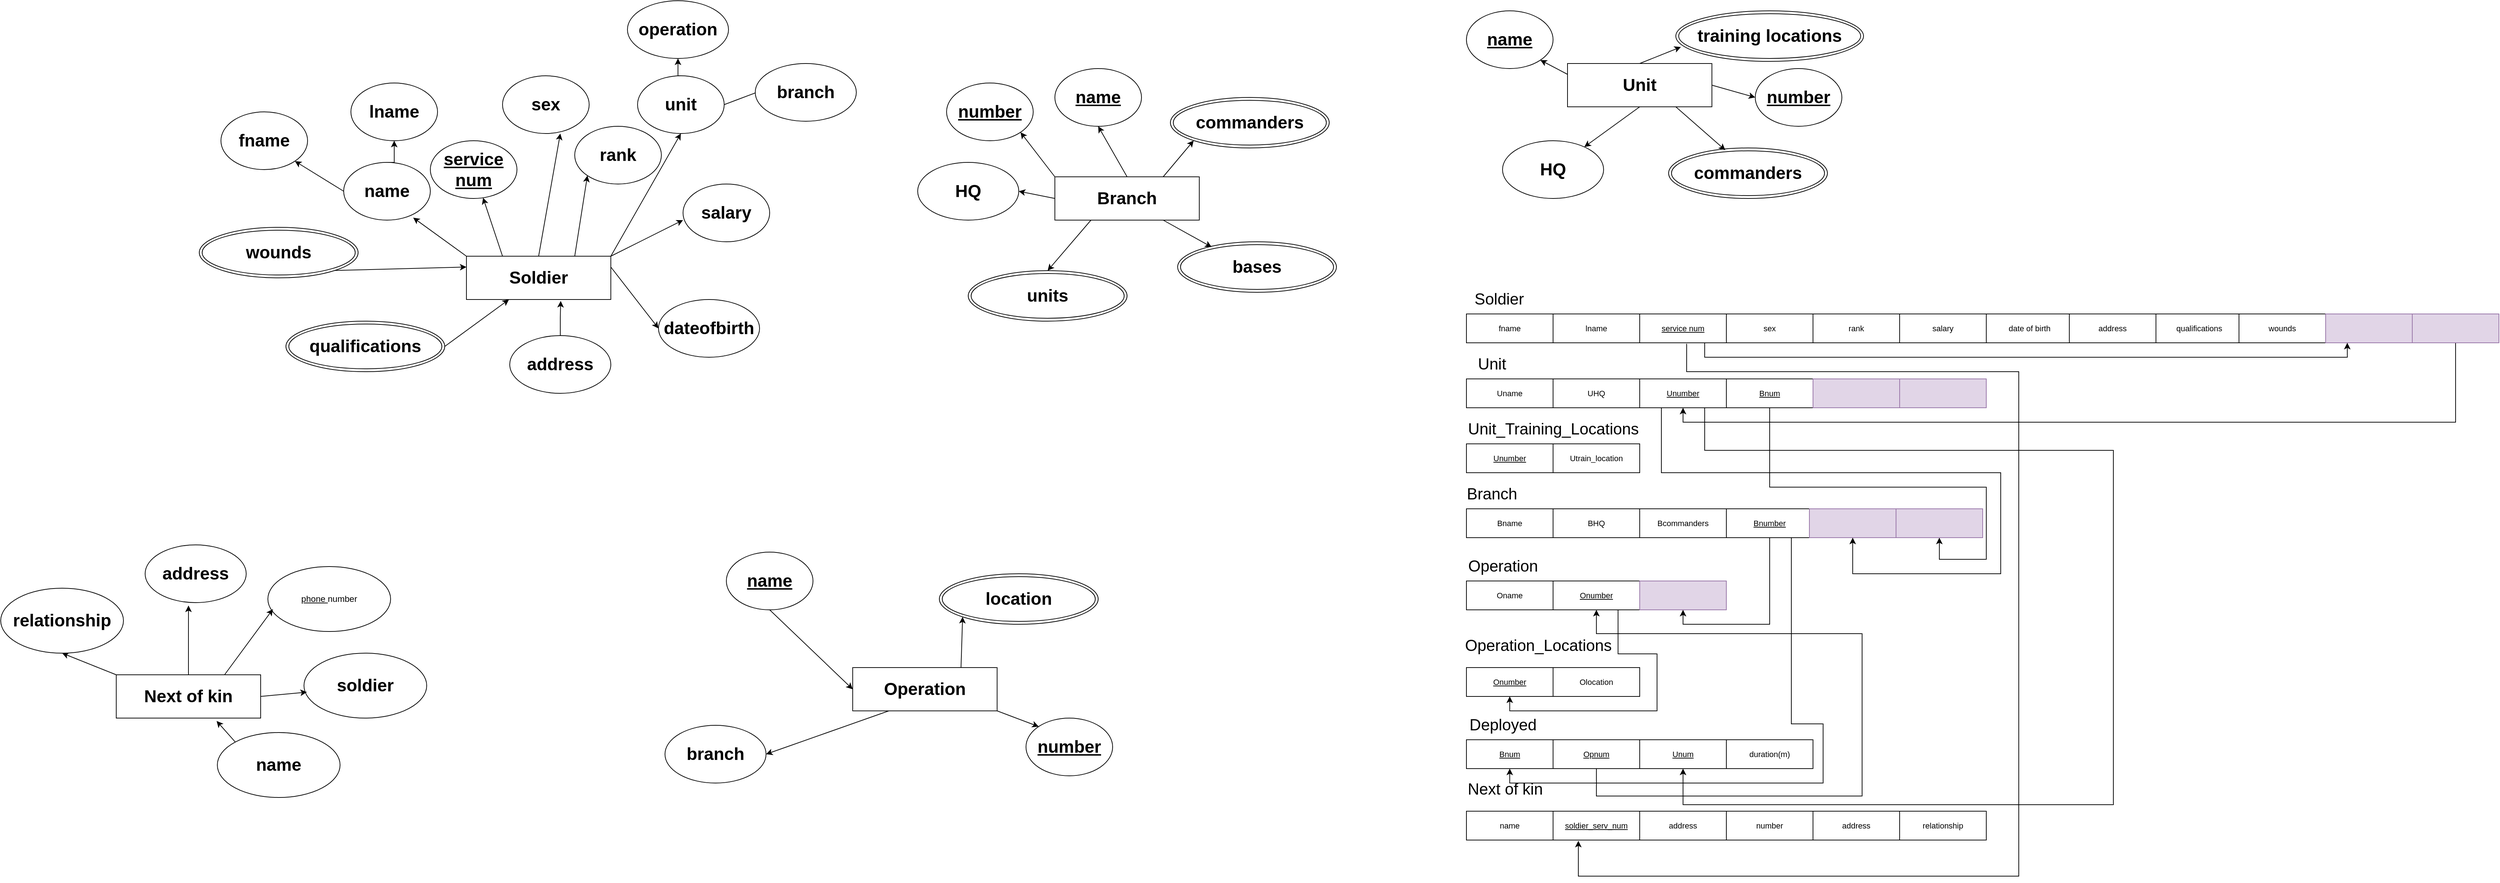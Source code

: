 <mxfile version="24.8.4">
  <diagram name="Page-1" id="bH6cYktrfCYqlOs484KL">
    <mxGraphModel dx="1378" dy="815" grid="0" gridSize="10" guides="1" tooltips="1" connect="1" arrows="1" fold="1" page="1" pageScale="1" pageWidth="1920" pageHeight="1200" math="0" shadow="0">
      <root>
        <mxCell id="0" />
        <mxCell id="1" parent="0" />
        <mxCell id="4qwOusfXjDZK4xlIVaBN-34" style="rounded=0;orthogonalLoop=1;jettySize=auto;html=1;exitX=0.25;exitY=0;exitDx=0;exitDy=0;" parent="1" source="LnAC4LRu0r2MABlFZwdS-2" target="LnAC4LRu0r2MABlFZwdS-19" edge="1">
          <mxGeometry relative="1" as="geometry" />
        </mxCell>
        <mxCell id="4qwOusfXjDZK4xlIVaBN-36" style="rounded=0;orthogonalLoop=1;jettySize=auto;html=1;exitX=0.75;exitY=0;exitDx=0;exitDy=0;entryX=0;entryY=1;entryDx=0;entryDy=0;" parent="1" source="LnAC4LRu0r2MABlFZwdS-2" target="LnAC4LRu0r2MABlFZwdS-20" edge="1">
          <mxGeometry relative="1" as="geometry" />
        </mxCell>
        <mxCell id="4qwOusfXjDZK4xlIVaBN-37" style="rounded=0;orthogonalLoop=1;jettySize=auto;html=1;exitX=1;exitY=0;exitDx=0;exitDy=0;entryX=0.5;entryY=1;entryDx=0;entryDy=0;" parent="1" source="LnAC4LRu0r2MABlFZwdS-2" target="LnAC4LRu0r2MABlFZwdS-22" edge="1">
          <mxGeometry relative="1" as="geometry" />
        </mxCell>
        <mxCell id="4qwOusfXjDZK4xlIVaBN-41" style="rounded=0;orthogonalLoop=1;jettySize=auto;html=1;exitX=1;exitY=0.25;exitDx=0;exitDy=0;entryX=0;entryY=0.5;entryDx=0;entryDy=0;" parent="1" source="LnAC4LRu0r2MABlFZwdS-2" target="4qwOusfXjDZK4xlIVaBN-1" edge="1">
          <mxGeometry relative="1" as="geometry" />
        </mxCell>
        <mxCell id="4qwOusfXjDZK4xlIVaBN-42" style="rounded=0;orthogonalLoop=1;jettySize=auto;html=1;exitX=1;exitY=0;exitDx=0;exitDy=0;" parent="1" source="LnAC4LRu0r2MABlFZwdS-2" edge="1">
          <mxGeometry relative="1" as="geometry">
            <mxPoint x="955" y="320" as="targetPoint" />
          </mxGeometry>
        </mxCell>
        <mxCell id="LnAC4LRu0r2MABlFZwdS-2" value="&lt;h1&gt;Soldier&lt;br&gt;&lt;/h1&gt;" style="rounded=0;whiteSpace=wrap;html=1;fontStyle=1" parent="1" vertex="1">
          <mxGeometry x="655" y="370" width="200" height="60" as="geometry" />
        </mxCell>
        <mxCell id="7I8sLlN8vbdr-Xe1Vgn2-1" style="rounded=0;orthogonalLoop=1;jettySize=auto;html=1;exitX=0.5;exitY=0;exitDx=0;exitDy=0;entryX=0.5;entryY=1;entryDx=0;entryDy=0;" parent="1" source="LnAC4LRu0r2MABlFZwdS-4" target="4qwOusfXjDZK4xlIVaBN-67" edge="1">
          <mxGeometry relative="1" as="geometry" />
        </mxCell>
        <mxCell id="7I8sLlN8vbdr-Xe1Vgn2-2" style="rounded=0;orthogonalLoop=1;jettySize=auto;html=1;exitX=0.75;exitY=0;exitDx=0;exitDy=0;entryX=0;entryY=1;entryDx=0;entryDy=0;" parent="1" source="LnAC4LRu0r2MABlFZwdS-4" target="4qwOusfXjDZK4xlIVaBN-75" edge="1">
          <mxGeometry relative="1" as="geometry" />
        </mxCell>
        <mxCell id="7I8sLlN8vbdr-Xe1Vgn2-3" style="edgeStyle=none;shape=connector;rounded=0;orthogonalLoop=1;jettySize=auto;html=1;exitX=0.25;exitY=1;exitDx=0;exitDy=0;entryX=0.5;entryY=0;entryDx=0;entryDy=0;strokeColor=default;align=center;verticalAlign=middle;fontFamily=Helvetica;fontSize=11;fontColor=default;labelBackgroundColor=default;endArrow=classic;" parent="1" source="LnAC4LRu0r2MABlFZwdS-4" target="4qwOusfXjDZK4xlIVaBN-71" edge="1">
          <mxGeometry relative="1" as="geometry" />
        </mxCell>
        <mxCell id="7I8sLlN8vbdr-Xe1Vgn2-4" style="edgeStyle=none;shape=connector;rounded=0;orthogonalLoop=1;jettySize=auto;html=1;exitX=0;exitY=0.5;exitDx=0;exitDy=0;entryX=1;entryY=0.5;entryDx=0;entryDy=0;strokeColor=default;align=center;verticalAlign=middle;fontFamily=Helvetica;fontSize=11;fontColor=default;labelBackgroundColor=default;endArrow=classic;" parent="1" source="LnAC4LRu0r2MABlFZwdS-4" target="4qwOusfXjDZK4xlIVaBN-69" edge="1">
          <mxGeometry relative="1" as="geometry" />
        </mxCell>
        <mxCell id="z0lHcYxkJEWF4RWTk2GK-2" style="rounded=0;orthogonalLoop=1;jettySize=auto;html=1;exitX=0;exitY=0;exitDx=0;exitDy=0;entryX=1;entryY=1;entryDx=0;entryDy=0;" edge="1" parent="1" source="LnAC4LRu0r2MABlFZwdS-4" target="z0lHcYxkJEWF4RWTk2GK-1">
          <mxGeometry relative="1" as="geometry" />
        </mxCell>
        <mxCell id="LnAC4LRu0r2MABlFZwdS-4" value="&lt;h1&gt;Branch&lt;br&gt;&lt;/h1&gt;" style="rounded=0;whiteSpace=wrap;html=1;" parent="1" vertex="1">
          <mxGeometry x="1470" y="260" width="200" height="60" as="geometry" />
        </mxCell>
        <mxCell id="4qwOusfXjDZK4xlIVaBN-45" style="rounded=0;orthogonalLoop=1;jettySize=auto;html=1;exitX=0;exitY=0;exitDx=0;exitDy=0;entryX=0.5;entryY=1;entryDx=0;entryDy=0;" parent="1" source="LnAC4LRu0r2MABlFZwdS-6" target="4qwOusfXjDZK4xlIVaBN-8" edge="1">
          <mxGeometry relative="1" as="geometry" />
        </mxCell>
        <mxCell id="LnAC4LRu0r2MABlFZwdS-6" value="&lt;h1&gt;Next of kin&lt;br&gt;&lt;/h1&gt;" style="rounded=0;whiteSpace=wrap;html=1;" parent="1" vertex="1">
          <mxGeometry x="170" y="950" width="200" height="60" as="geometry" />
        </mxCell>
        <mxCell id="4qwOusfXjDZK4xlIVaBN-60" style="rounded=0;orthogonalLoop=1;jettySize=auto;html=1;exitX=0.75;exitY=0;exitDx=0;exitDy=0;entryX=0;entryY=1;entryDx=0;entryDy=0;" parent="1" source="LnAC4LRu0r2MABlFZwdS-9" target="4qwOusfXjDZK4xlIVaBN-59" edge="1">
          <mxGeometry relative="1" as="geometry" />
        </mxCell>
        <mxCell id="4qwOusfXjDZK4xlIVaBN-65" style="rounded=0;orthogonalLoop=1;jettySize=auto;html=1;exitX=0.25;exitY=1;exitDx=0;exitDy=0;entryX=1;entryY=0.5;entryDx=0;entryDy=0;" parent="1" source="LnAC4LRu0r2MABlFZwdS-9" target="4qwOusfXjDZK4xlIVaBN-64" edge="1">
          <mxGeometry relative="1" as="geometry" />
        </mxCell>
        <mxCell id="z0lHcYxkJEWF4RWTk2GK-6" style="edgeStyle=none;shape=connector;rounded=0;orthogonalLoop=1;jettySize=auto;html=1;exitX=1;exitY=1;exitDx=0;exitDy=0;entryX=0;entryY=0;entryDx=0;entryDy=0;strokeColor=default;align=center;verticalAlign=middle;fontFamily=Helvetica;fontSize=11;fontColor=default;labelBackgroundColor=default;endArrow=classic;" edge="1" parent="1" source="LnAC4LRu0r2MABlFZwdS-9" target="z0lHcYxkJEWF4RWTk2GK-5">
          <mxGeometry relative="1" as="geometry" />
        </mxCell>
        <mxCell id="LnAC4LRu0r2MABlFZwdS-9" value="&lt;h1&gt;Operation&lt;br&gt;&lt;/h1&gt;" style="rounded=0;whiteSpace=wrap;html=1;" parent="1" vertex="1">
          <mxGeometry x="1190" y="940" width="200" height="60" as="geometry" />
        </mxCell>
        <mxCell id="LnAC4LRu0r2MABlFZwdS-10" value="&lt;h1&gt;fname&lt;br&gt;&lt;/h1&gt;" style="ellipse;whiteSpace=wrap;html=1;" parent="1" vertex="1">
          <mxGeometry x="315" y="170" width="120" height="80" as="geometry" />
        </mxCell>
        <mxCell id="4qwOusfXjDZK4xlIVaBN-32" style="rounded=0;orthogonalLoop=1;jettySize=auto;html=1;exitX=0;exitY=0.5;exitDx=0;exitDy=0;entryX=1;entryY=1;entryDx=0;entryDy=0;" parent="1" source="LnAC4LRu0r2MABlFZwdS-12" target="LnAC4LRu0r2MABlFZwdS-10" edge="1">
          <mxGeometry relative="1" as="geometry" />
        </mxCell>
        <mxCell id="4qwOusfXjDZK4xlIVaBN-33" style="edgeStyle=orthogonalEdgeStyle;rounded=0;orthogonalLoop=1;jettySize=auto;html=1;exitX=0.5;exitY=0;exitDx=0;exitDy=0;entryX=0.5;entryY=1;entryDx=0;entryDy=0;" parent="1" source="LnAC4LRu0r2MABlFZwdS-12" target="LnAC4LRu0r2MABlFZwdS-15" edge="1">
          <mxGeometry relative="1" as="geometry" />
        </mxCell>
        <mxCell id="LnAC4LRu0r2MABlFZwdS-12" value="&lt;h1&gt;name&lt;br&gt;&lt;/h1&gt;" style="ellipse;whiteSpace=wrap;html=1;" parent="1" vertex="1">
          <mxGeometry x="485" y="240" width="120" height="80" as="geometry" />
        </mxCell>
        <mxCell id="LnAC4LRu0r2MABlFZwdS-13" style="edgeStyle=orthogonalEdgeStyle;rounded=0;orthogonalLoop=1;jettySize=auto;html=1;exitX=0.5;exitY=1;exitDx=0;exitDy=0;" parent="1" source="LnAC4LRu0r2MABlFZwdS-2" target="LnAC4LRu0r2MABlFZwdS-2" edge="1">
          <mxGeometry relative="1" as="geometry" />
        </mxCell>
        <mxCell id="LnAC4LRu0r2MABlFZwdS-15" value="&lt;h1&gt;lname&lt;br&gt;&lt;/h1&gt;" style="ellipse;whiteSpace=wrap;html=1;" parent="1" vertex="1">
          <mxGeometry x="495" y="130" width="120" height="80" as="geometry" />
        </mxCell>
        <mxCell id="LnAC4LRu0r2MABlFZwdS-19" value="&lt;h1&gt;&lt;u&gt;service num&lt;/u&gt;&lt;br&gt;&lt;/h1&gt;" style="ellipse;whiteSpace=wrap;html=1;" parent="1" vertex="1">
          <mxGeometry x="605" y="210" width="120" height="80" as="geometry" />
        </mxCell>
        <mxCell id="LnAC4LRu0r2MABlFZwdS-20" value="&lt;h1&gt;rank&lt;br&gt;&lt;/h1&gt;" style="ellipse;whiteSpace=wrap;html=1;" parent="1" vertex="1">
          <mxGeometry x="805" y="190" width="120" height="80" as="geometry" />
        </mxCell>
        <mxCell id="LnAC4LRu0r2MABlFZwdS-21" value="&lt;h1&gt;sex&lt;br&gt;&lt;/h1&gt;" style="ellipse;whiteSpace=wrap;html=1;" parent="1" vertex="1">
          <mxGeometry x="705" y="120" width="120" height="80" as="geometry" />
        </mxCell>
        <mxCell id="4qwOusfXjDZK4xlIVaBN-39" style="rounded=0;orthogonalLoop=1;jettySize=auto;html=1;exitX=1;exitY=0.5;exitDx=0;exitDy=0;entryX=0;entryY=0.5;entryDx=0;entryDy=0;" parent="1" source="LnAC4LRu0r2MABlFZwdS-22" edge="1">
          <mxGeometry relative="1" as="geometry">
            <mxPoint x="1065.0" y="140" as="targetPoint" />
          </mxGeometry>
        </mxCell>
        <mxCell id="4qwOusfXjDZK4xlIVaBN-44" style="edgeStyle=orthogonalEdgeStyle;rounded=0;orthogonalLoop=1;jettySize=auto;html=1;exitX=0.5;exitY=0;exitDx=0;exitDy=0;entryX=0.5;entryY=1;entryDx=0;entryDy=0;" parent="1" source="LnAC4LRu0r2MABlFZwdS-22" target="4qwOusfXjDZK4xlIVaBN-43" edge="1">
          <mxGeometry relative="1" as="geometry" />
        </mxCell>
        <mxCell id="LnAC4LRu0r2MABlFZwdS-22" value="&lt;h1&gt;unit&lt;br&gt;&lt;/h1&gt;" style="ellipse;whiteSpace=wrap;html=1;" parent="1" vertex="1">
          <mxGeometry x="892" y="120" width="120" height="80" as="geometry" />
        </mxCell>
        <mxCell id="LnAC4LRu0r2MABlFZwdS-23" value="&lt;h1&gt;salary&lt;br&gt;&lt;/h1&gt;" style="ellipse;whiteSpace=wrap;html=1;" parent="1" vertex="1">
          <mxGeometry x="955" y="270" width="120" height="80" as="geometry" />
        </mxCell>
        <mxCell id="4qwOusfXjDZK4xlIVaBN-1" value="&lt;h1&gt;dateofbirth&lt;br&gt;&lt;/h1&gt;" style="ellipse;whiteSpace=wrap;html=1;" parent="1" vertex="1">
          <mxGeometry x="921" y="430" width="140" height="80" as="geometry" />
        </mxCell>
        <mxCell id="4qwOusfXjDZK4xlIVaBN-3" value="&lt;h1&gt;address&lt;br&gt;&lt;/h1&gt;" style="ellipse;whiteSpace=wrap;html=1;" parent="1" vertex="1">
          <mxGeometry x="715" y="480" width="140" height="80" as="geometry" />
        </mxCell>
        <mxCell id="4qwOusfXjDZK4xlIVaBN-21" style="rounded=0;orthogonalLoop=1;jettySize=auto;html=1;exitX=1;exitY=0.5;exitDx=0;exitDy=0;" parent="1" source="4qwOusfXjDZK4xlIVaBN-6" target="LnAC4LRu0r2MABlFZwdS-2" edge="1">
          <mxGeometry relative="1" as="geometry" />
        </mxCell>
        <mxCell id="4qwOusfXjDZK4xlIVaBN-6" value="&lt;h1&gt;qualifications&lt;br&gt;&lt;/h1&gt;" style="ellipse;shape=doubleEllipse;whiteSpace=wrap;html=1;" parent="1" vertex="1">
          <mxGeometry x="405" y="460" width="220" height="70" as="geometry" />
        </mxCell>
        <mxCell id="4qwOusfXjDZK4xlIVaBN-8" value="&lt;h1&gt;relationship&lt;br&gt;&lt;/h1&gt;" style="ellipse;whiteSpace=wrap;html=1;" parent="1" vertex="1">
          <mxGeometry x="10" y="830" width="170" height="90" as="geometry" />
        </mxCell>
        <mxCell id="4qwOusfXjDZK4xlIVaBN-9" value="&lt;h1&gt;address&lt;br&gt;&lt;/h1&gt;" style="ellipse;whiteSpace=wrap;html=1;" parent="1" vertex="1">
          <mxGeometry x="210" y="770" width="140" height="80" as="geometry" />
        </mxCell>
        <mxCell id="4qwOusfXjDZK4xlIVaBN-10" value="&lt;u&gt;phone &lt;/u&gt;number" style="ellipse;whiteSpace=wrap;html=1;" parent="1" vertex="1">
          <mxGeometry x="380" y="800" width="170" height="90" as="geometry" />
        </mxCell>
        <mxCell id="4qwOusfXjDZK4xlIVaBN-11" value="&lt;h1&gt;soldier&lt;br&gt;&lt;/h1&gt;" style="ellipse;whiteSpace=wrap;html=1;" parent="1" vertex="1">
          <mxGeometry x="430" y="920" width="170" height="90" as="geometry" />
        </mxCell>
        <mxCell id="4qwOusfXjDZK4xlIVaBN-49" style="rounded=0;orthogonalLoop=1;jettySize=auto;html=1;exitX=0;exitY=0;exitDx=0;exitDy=0;" parent="1" source="4qwOusfXjDZK4xlIVaBN-12" edge="1">
          <mxGeometry relative="1" as="geometry">
            <mxPoint x="309" y="1014" as="targetPoint" />
          </mxGeometry>
        </mxCell>
        <mxCell id="4qwOusfXjDZK4xlIVaBN-12" value="&lt;h1&gt;name&lt;br&gt;&lt;/h1&gt;" style="ellipse;whiteSpace=wrap;html=1;" parent="1" vertex="1">
          <mxGeometry x="310" y="1030" width="170" height="90" as="geometry" />
        </mxCell>
        <mxCell id="4qwOusfXjDZK4xlIVaBN-28" style="rounded=0;orthogonalLoop=1;jettySize=auto;html=1;exitX=1;exitY=1;exitDx=0;exitDy=0;entryX=0;entryY=0.25;entryDx=0;entryDy=0;" parent="1" source="4qwOusfXjDZK4xlIVaBN-18" target="LnAC4LRu0r2MABlFZwdS-2" edge="1">
          <mxGeometry relative="1" as="geometry" />
        </mxCell>
        <mxCell id="4qwOusfXjDZK4xlIVaBN-18" value="&lt;h1&gt;wounds&lt;br&gt;&lt;/h1&gt;" style="ellipse;shape=doubleEllipse;whiteSpace=wrap;html=1;" parent="1" vertex="1">
          <mxGeometry x="285" y="330" width="220" height="70" as="geometry" />
        </mxCell>
        <mxCell id="4qwOusfXjDZK4xlIVaBN-25" style="edgeStyle=orthogonalEdgeStyle;rounded=0;orthogonalLoop=1;jettySize=auto;html=1;exitX=0.5;exitY=0;exitDx=0;exitDy=0;entryX=0.653;entryY=1.033;entryDx=0;entryDy=0;entryPerimeter=0;" parent="1" source="4qwOusfXjDZK4xlIVaBN-3" target="LnAC4LRu0r2MABlFZwdS-2" edge="1">
          <mxGeometry relative="1" as="geometry" />
        </mxCell>
        <mxCell id="4qwOusfXjDZK4xlIVaBN-31" style="rounded=0;orthogonalLoop=1;jettySize=auto;html=1;exitX=0;exitY=0;exitDx=0;exitDy=0;entryX=0.802;entryY=0.957;entryDx=0;entryDy=0;entryPerimeter=0;" parent="1" source="LnAC4LRu0r2MABlFZwdS-2" target="LnAC4LRu0r2MABlFZwdS-12" edge="1">
          <mxGeometry relative="1" as="geometry" />
        </mxCell>
        <mxCell id="4qwOusfXjDZK4xlIVaBN-35" style="rounded=0;orthogonalLoop=1;jettySize=auto;html=1;exitX=0.5;exitY=0;exitDx=0;exitDy=0;entryX=0.667;entryY=1;entryDx=0;entryDy=0;entryPerimeter=0;" parent="1" source="LnAC4LRu0r2MABlFZwdS-2" target="LnAC4LRu0r2MABlFZwdS-21" edge="1">
          <mxGeometry relative="1" as="geometry" />
        </mxCell>
        <mxCell id="4qwOusfXjDZK4xlIVaBN-38" value="&lt;h1&gt;branch&lt;br&gt;&lt;/h1&gt;" style="ellipse;whiteSpace=wrap;html=1;" parent="1" vertex="1">
          <mxGeometry x="1055" y="103" width="140" height="80" as="geometry" />
        </mxCell>
        <mxCell id="4qwOusfXjDZK4xlIVaBN-43" value="&lt;h1&gt;operation&lt;br&gt;&lt;/h1&gt;" style="ellipse;whiteSpace=wrap;html=1;" parent="1" vertex="1">
          <mxGeometry x="878" y="16" width="140" height="80" as="geometry" />
        </mxCell>
        <mxCell id="4qwOusfXjDZK4xlIVaBN-46" style="edgeStyle=orthogonalEdgeStyle;rounded=0;orthogonalLoop=1;jettySize=auto;html=1;exitX=0.5;exitY=0;exitDx=0;exitDy=0;entryX=0.429;entryY=1.05;entryDx=0;entryDy=0;entryPerimeter=0;" parent="1" source="LnAC4LRu0r2MABlFZwdS-6" target="4qwOusfXjDZK4xlIVaBN-9" edge="1">
          <mxGeometry relative="1" as="geometry" />
        </mxCell>
        <mxCell id="4qwOusfXjDZK4xlIVaBN-47" style="rounded=0;orthogonalLoop=1;jettySize=auto;html=1;exitX=0.75;exitY=0;exitDx=0;exitDy=0;entryX=0.041;entryY=0.656;entryDx=0;entryDy=0;entryPerimeter=0;" parent="1" source="LnAC4LRu0r2MABlFZwdS-6" target="4qwOusfXjDZK4xlIVaBN-10" edge="1">
          <mxGeometry relative="1" as="geometry" />
        </mxCell>
        <mxCell id="4qwOusfXjDZK4xlIVaBN-48" style="rounded=0;orthogonalLoop=1;jettySize=auto;html=1;exitX=1;exitY=0.5;exitDx=0;exitDy=0;entryX=0.024;entryY=0.6;entryDx=0;entryDy=0;entryPerimeter=0;" parent="1" source="LnAC4LRu0r2MABlFZwdS-6" target="4qwOusfXjDZK4xlIVaBN-11" edge="1">
          <mxGeometry relative="1" as="geometry" />
        </mxCell>
        <mxCell id="4qwOusfXjDZK4xlIVaBN-52" style="rounded=0;orthogonalLoop=1;jettySize=auto;html=1;exitX=0.5;exitY=1;exitDx=0;exitDy=0;entryX=0;entryY=0.5;entryDx=0;entryDy=0;" parent="1" source="4qwOusfXjDZK4xlIVaBN-51" target="LnAC4LRu0r2MABlFZwdS-9" edge="1">
          <mxGeometry relative="1" as="geometry" />
        </mxCell>
        <mxCell id="4qwOusfXjDZK4xlIVaBN-51" value="&lt;h1&gt;&lt;u&gt;name&lt;br&gt;&lt;/u&gt;&lt;/h1&gt;" style="ellipse;whiteSpace=wrap;html=1;" parent="1" vertex="1">
          <mxGeometry x="1015" y="780" width="120" height="80" as="geometry" />
        </mxCell>
        <mxCell id="4qwOusfXjDZK4xlIVaBN-59" value="&lt;h1&gt;location&lt;/h1&gt;" style="ellipse;shape=doubleEllipse;whiteSpace=wrap;html=1;" parent="1" vertex="1">
          <mxGeometry x="1310" y="810" width="220" height="70" as="geometry" />
        </mxCell>
        <mxCell id="4qwOusfXjDZK4xlIVaBN-64" value="&lt;h1&gt;branch&lt;br&gt;&lt;/h1&gt;" style="ellipse;whiteSpace=wrap;html=1;" parent="1" vertex="1">
          <mxGeometry x="930" y="1020" width="140" height="80" as="geometry" />
        </mxCell>
        <mxCell id="4qwOusfXjDZK4xlIVaBN-67" value="&lt;h1&gt;&lt;u&gt;name&lt;br&gt;&lt;/u&gt;&lt;/h1&gt;" style="ellipse;whiteSpace=wrap;html=1;" parent="1" vertex="1">
          <mxGeometry x="1470" y="110" width="120" height="80" as="geometry" />
        </mxCell>
        <mxCell id="4qwOusfXjDZK4xlIVaBN-69" value="&lt;h1&gt;HQ&lt;br&gt;&lt;/h1&gt;" style="ellipse;whiteSpace=wrap;html=1;" parent="1" vertex="1">
          <mxGeometry x="1280" y="240" width="140" height="80" as="geometry" />
        </mxCell>
        <mxCell id="4qwOusfXjDZK4xlIVaBN-71" value="&lt;h1&gt;units&lt;br&gt;&lt;/h1&gt;" style="ellipse;shape=doubleEllipse;whiteSpace=wrap;html=1;" parent="1" vertex="1">
          <mxGeometry x="1350" y="390" width="220" height="70" as="geometry" />
        </mxCell>
        <mxCell id="7I8sLlN8vbdr-Xe1Vgn2-6" style="edgeStyle=none;shape=connector;rounded=0;orthogonalLoop=1;jettySize=auto;html=1;exitX=0.5;exitY=1;exitDx=0;exitDy=0;strokeColor=default;align=center;verticalAlign=middle;fontFamily=Helvetica;fontSize=11;fontColor=default;labelBackgroundColor=default;endArrow=classic;" parent="1" source="4qwOusfXjDZK4xlIVaBN-72" target="4qwOusfXjDZK4xlIVaBN-76" edge="1">
          <mxGeometry relative="1" as="geometry" />
        </mxCell>
        <mxCell id="7I8sLlN8vbdr-Xe1Vgn2-8" style="edgeStyle=none;shape=connector;rounded=0;orthogonalLoop=1;jettySize=auto;html=1;exitX=0;exitY=0.25;exitDx=0;exitDy=0;entryX=1;entryY=1;entryDx=0;entryDy=0;strokeColor=default;align=center;verticalAlign=middle;fontFamily=Helvetica;fontSize=11;fontColor=default;labelBackgroundColor=default;endArrow=classic;" parent="1" source="4qwOusfXjDZK4xlIVaBN-72" target="4qwOusfXjDZK4xlIVaBN-78" edge="1">
          <mxGeometry relative="1" as="geometry" />
        </mxCell>
        <mxCell id="z0lHcYxkJEWF4RWTk2GK-4" style="edgeStyle=none;shape=connector;rounded=0;orthogonalLoop=1;jettySize=auto;html=1;exitX=1;exitY=0.5;exitDx=0;exitDy=0;entryX=0;entryY=0.5;entryDx=0;entryDy=0;strokeColor=default;align=center;verticalAlign=middle;fontFamily=Helvetica;fontSize=11;fontColor=default;labelBackgroundColor=default;endArrow=classic;" edge="1" parent="1" source="4qwOusfXjDZK4xlIVaBN-72" target="z0lHcYxkJEWF4RWTk2GK-3">
          <mxGeometry relative="1" as="geometry" />
        </mxCell>
        <mxCell id="4qwOusfXjDZK4xlIVaBN-72" value="&lt;h1&gt;Unit&lt;br&gt;&lt;/h1&gt;" style="rounded=0;whiteSpace=wrap;html=1;" parent="1" vertex="1">
          <mxGeometry x="2180" y="103" width="200" height="60" as="geometry" />
        </mxCell>
        <mxCell id="4qwOusfXjDZK4xlIVaBN-75" value="&lt;h1&gt;commanders&lt;br&gt;&lt;/h1&gt;" style="ellipse;shape=doubleEllipse;whiteSpace=wrap;html=1;" parent="1" vertex="1">
          <mxGeometry x="1630" y="150" width="220" height="70" as="geometry" />
        </mxCell>
        <mxCell id="4qwOusfXjDZK4xlIVaBN-76" value="&lt;h1&gt;HQ&lt;br&gt;&lt;/h1&gt;" style="ellipse;whiteSpace=wrap;html=1;" parent="1" vertex="1">
          <mxGeometry x="2090" y="210" width="140" height="80" as="geometry" />
        </mxCell>
        <mxCell id="4qwOusfXjDZK4xlIVaBN-77" value="&lt;h1&gt;commanders&lt;br&gt;&lt;/h1&gt;" style="ellipse;shape=doubleEllipse;whiteSpace=wrap;html=1;" parent="1" vertex="1">
          <mxGeometry x="2320" y="220" width="220" height="70" as="geometry" />
        </mxCell>
        <mxCell id="4qwOusfXjDZK4xlIVaBN-78" value="&lt;h1&gt;&lt;u&gt;name&lt;br&gt;&lt;/u&gt;&lt;/h1&gt;" style="ellipse;whiteSpace=wrap;html=1;" parent="1" vertex="1">
          <mxGeometry x="2040" y="30" width="120" height="80" as="geometry" />
        </mxCell>
        <mxCell id="4qwOusfXjDZK4xlIVaBN-79" value="&lt;h1&gt;training locations&lt;br&gt;&lt;/h1&gt;" style="ellipse;shape=doubleEllipse;whiteSpace=wrap;html=1;" parent="1" vertex="1">
          <mxGeometry x="2330" y="30" width="260" height="70" as="geometry" />
        </mxCell>
        <mxCell id="4qwOusfXjDZK4xlIVaBN-80" value="&lt;h1&gt;bases&lt;br&gt;&lt;/h1&gt;" style="ellipse;shape=doubleEllipse;whiteSpace=wrap;html=1;" parent="1" vertex="1">
          <mxGeometry x="1640" y="350" width="220" height="70" as="geometry" />
        </mxCell>
        <mxCell id="7I8sLlN8vbdr-Xe1Vgn2-5" style="edgeStyle=none;shape=connector;rounded=0;orthogonalLoop=1;jettySize=auto;html=1;exitX=0.75;exitY=1;exitDx=0;exitDy=0;entryX=0.214;entryY=0.104;entryDx=0;entryDy=0;entryPerimeter=0;strokeColor=default;align=center;verticalAlign=middle;fontFamily=Helvetica;fontSize=11;fontColor=default;labelBackgroundColor=default;endArrow=classic;" parent="1" source="LnAC4LRu0r2MABlFZwdS-4" target="4qwOusfXjDZK4xlIVaBN-80" edge="1">
          <mxGeometry relative="1" as="geometry" />
        </mxCell>
        <mxCell id="7I8sLlN8vbdr-Xe1Vgn2-7" style="edgeStyle=none;shape=connector;rounded=0;orthogonalLoop=1;jettySize=auto;html=1;exitX=0.75;exitY=1;exitDx=0;exitDy=0;entryX=0.357;entryY=0.043;entryDx=0;entryDy=0;entryPerimeter=0;strokeColor=default;align=center;verticalAlign=middle;fontFamily=Helvetica;fontSize=11;fontColor=default;labelBackgroundColor=default;endArrow=classic;" parent="1" source="4qwOusfXjDZK4xlIVaBN-72" target="4qwOusfXjDZK4xlIVaBN-77" edge="1">
          <mxGeometry relative="1" as="geometry" />
        </mxCell>
        <mxCell id="7I8sLlN8vbdr-Xe1Vgn2-9" style="edgeStyle=none;shape=connector;rounded=0;orthogonalLoop=1;jettySize=auto;html=1;exitX=0.5;exitY=0;exitDx=0;exitDy=0;entryX=0.027;entryY=0.716;entryDx=0;entryDy=0;entryPerimeter=0;strokeColor=default;align=center;verticalAlign=middle;fontFamily=Helvetica;fontSize=11;fontColor=default;labelBackgroundColor=default;endArrow=classic;" parent="1" source="4qwOusfXjDZK4xlIVaBN-72" target="4qwOusfXjDZK4xlIVaBN-79" edge="1">
          <mxGeometry relative="1" as="geometry" />
        </mxCell>
        <mxCell id="7I8sLlN8vbdr-Xe1Vgn2-17" value="" style="group;align=left;" parent="1" vertex="1" connectable="0">
          <mxGeometry x="2030" y="500" width="130" height="80" as="geometry" />
        </mxCell>
        <mxCell id="7I8sLlN8vbdr-Xe1Vgn2-18" value="Uname" style="rounded=0;whiteSpace=wrap;html=1;fontFamily=Helvetica;fontSize=11;fontColor=default;labelBackgroundColor=default;" parent="7I8sLlN8vbdr-Xe1Vgn2-17" vertex="1">
          <mxGeometry x="10" y="40" width="120" height="40" as="geometry" />
        </mxCell>
        <mxCell id="7I8sLlN8vbdr-Xe1Vgn2-19" value="Unit" style="text;html=1;align=center;verticalAlign=middle;resizable=0;points=[];autosize=1;strokeColor=none;fillColor=none;fontFamily=Helvetica;fontSize=22;fontColor=default;labelBackgroundColor=default;" parent="7I8sLlN8vbdr-Xe1Vgn2-17" vertex="1">
          <mxGeometry x="15" width="60" height="40" as="geometry" />
        </mxCell>
        <mxCell id="7I8sLlN8vbdr-Xe1Vgn2-27" value="" style="group" parent="1" vertex="1" connectable="0">
          <mxGeometry x="2030" y="410" width="130" height="80" as="geometry" />
        </mxCell>
        <mxCell id="7I8sLlN8vbdr-Xe1Vgn2-28" value="fname" style="rounded=0;whiteSpace=wrap;html=1;fontFamily=Helvetica;fontSize=11;fontColor=default;labelBackgroundColor=default;" parent="7I8sLlN8vbdr-Xe1Vgn2-27" vertex="1">
          <mxGeometry x="10" y="40" width="120" height="40" as="geometry" />
        </mxCell>
        <mxCell id="7I8sLlN8vbdr-Xe1Vgn2-11" value="Soldier" style="text;html=1;align=center;verticalAlign=middle;resizable=0;points=[];autosize=1;strokeColor=none;fillColor=none;fontFamily=Helvetica;fontSize=22;fontColor=default;labelBackgroundColor=default;" parent="7I8sLlN8vbdr-Xe1Vgn2-27" vertex="1">
          <mxGeometry x="10" width="90" height="40" as="geometry" />
        </mxCell>
        <mxCell id="7I8sLlN8vbdr-Xe1Vgn2-30" value="" style="group" parent="1" vertex="1" connectable="0">
          <mxGeometry x="2150" y="410" width="130" height="80" as="geometry" />
        </mxCell>
        <mxCell id="7I8sLlN8vbdr-Xe1Vgn2-31" value="lname" style="rounded=0;whiteSpace=wrap;html=1;fontFamily=Helvetica;fontSize=11;fontColor=default;labelBackgroundColor=default;" parent="7I8sLlN8vbdr-Xe1Vgn2-30" vertex="1">
          <mxGeometry x="10" y="40" width="120" height="40" as="geometry" />
        </mxCell>
        <mxCell id="7I8sLlN8vbdr-Xe1Vgn2-33" value="" style="group;fontStyle=4" parent="1" vertex="1" connectable="0">
          <mxGeometry x="2270" y="410" width="130" height="80" as="geometry" />
        </mxCell>
        <mxCell id="7I8sLlN8vbdr-Xe1Vgn2-34" value="&lt;u&gt;service num&lt;/u&gt;" style="rounded=0;whiteSpace=wrap;html=1;fontFamily=Helvetica;fontSize=11;fontColor=default;labelBackgroundColor=default;" parent="7I8sLlN8vbdr-Xe1Vgn2-33" vertex="1">
          <mxGeometry x="10" y="40" width="120" height="40" as="geometry" />
        </mxCell>
        <mxCell id="7I8sLlN8vbdr-Xe1Vgn2-35" value="" style="group" parent="1" vertex="1" connectable="0">
          <mxGeometry x="2390" y="410" width="130" height="80" as="geometry" />
        </mxCell>
        <mxCell id="7I8sLlN8vbdr-Xe1Vgn2-36" value="sex" style="rounded=0;whiteSpace=wrap;html=1;fontFamily=Helvetica;fontSize=11;fontColor=default;labelBackgroundColor=default;" parent="7I8sLlN8vbdr-Xe1Vgn2-35" vertex="1">
          <mxGeometry x="10" y="40" width="120" height="40" as="geometry" />
        </mxCell>
        <mxCell id="7I8sLlN8vbdr-Xe1Vgn2-37" value="" style="group" parent="1" vertex="1" connectable="0">
          <mxGeometry x="2510" y="410" width="130" height="80" as="geometry" />
        </mxCell>
        <mxCell id="7I8sLlN8vbdr-Xe1Vgn2-38" value="rank" style="rounded=0;whiteSpace=wrap;html=1;fontFamily=Helvetica;fontSize=11;fontColor=default;labelBackgroundColor=default;" parent="7I8sLlN8vbdr-Xe1Vgn2-37" vertex="1">
          <mxGeometry x="10" y="40" width="120" height="40" as="geometry" />
        </mxCell>
        <mxCell id="7I8sLlN8vbdr-Xe1Vgn2-39" value="" style="group" parent="1" vertex="1" connectable="0">
          <mxGeometry x="2150" y="500" width="130" height="80" as="geometry" />
        </mxCell>
        <mxCell id="7I8sLlN8vbdr-Xe1Vgn2-40" value="UHQ" style="rounded=0;whiteSpace=wrap;html=1;fontFamily=Helvetica;fontSize=11;fontColor=default;labelBackgroundColor=default;" parent="7I8sLlN8vbdr-Xe1Vgn2-39" vertex="1">
          <mxGeometry x="10" y="40" width="120" height="40" as="geometry" />
        </mxCell>
        <mxCell id="7I8sLlN8vbdr-Xe1Vgn2-43" value="" style="group" parent="1" vertex="1" connectable="0">
          <mxGeometry x="2270" y="500" width="130" height="80" as="geometry" />
        </mxCell>
        <mxCell id="7I8sLlN8vbdr-Xe1Vgn2-44" value="Unumber" style="rounded=0;whiteSpace=wrap;html=1;fontFamily=Helvetica;fontSize=11;fontColor=default;labelBackgroundColor=default;fontStyle=4" parent="7I8sLlN8vbdr-Xe1Vgn2-43" vertex="1">
          <mxGeometry x="10" y="40" width="120" height="40" as="geometry" />
        </mxCell>
        <mxCell id="z0lHcYxkJEWF4RWTk2GK-53" style="edgeStyle=orthogonalEdgeStyle;shape=connector;rounded=0;orthogonalLoop=1;jettySize=auto;html=1;exitX=0.542;exitY=1.035;exitDx=0;exitDy=0;strokeColor=default;align=center;verticalAlign=middle;fontFamily=Helvetica;fontSize=11;fontColor=default;labelBackgroundColor=default;endArrow=classic;exitPerimeter=0;" edge="1" parent="7I8sLlN8vbdr-Xe1Vgn2-43" source="7I8sLlN8vbdr-Xe1Vgn2-34">
          <mxGeometry relative="1" as="geometry">
            <mxPoint x="74.97" y="20" as="sourcePoint" />
            <mxPoint x="-75" y="680" as="targetPoint" />
            <Array as="points">
              <mxPoint x="75" y="30" />
              <mxPoint x="535" y="30" />
              <mxPoint x="535" y="729" />
              <mxPoint x="-75" y="729" />
            </Array>
          </mxGeometry>
        </mxCell>
        <mxCell id="7I8sLlN8vbdr-Xe1Vgn2-79" value="" style="group" parent="1" vertex="1" connectable="0">
          <mxGeometry x="2630" y="410" width="130" height="80" as="geometry" />
        </mxCell>
        <mxCell id="7I8sLlN8vbdr-Xe1Vgn2-80" value="salary" style="rounded=0;whiteSpace=wrap;html=1;fontFamily=Helvetica;fontSize=11;fontColor=default;labelBackgroundColor=default;" parent="7I8sLlN8vbdr-Xe1Vgn2-79" vertex="1">
          <mxGeometry x="10" y="40" width="120" height="40" as="geometry" />
        </mxCell>
        <mxCell id="7I8sLlN8vbdr-Xe1Vgn2-81" value="" style="group" parent="1" vertex="1" connectable="0">
          <mxGeometry x="2750" y="410" width="130" height="80" as="geometry" />
        </mxCell>
        <mxCell id="7I8sLlN8vbdr-Xe1Vgn2-82" value="date of birth" style="rounded=0;whiteSpace=wrap;html=1;fontFamily=Helvetica;fontSize=11;fontColor=default;labelBackgroundColor=default;" parent="7I8sLlN8vbdr-Xe1Vgn2-81" vertex="1">
          <mxGeometry x="10" y="40" width="120" height="40" as="geometry" />
        </mxCell>
        <mxCell id="7I8sLlN8vbdr-Xe1Vgn2-83" value="" style="group" parent="1" vertex="1" connectable="0">
          <mxGeometry x="2870" y="410" width="130" height="80" as="geometry" />
        </mxCell>
        <mxCell id="7I8sLlN8vbdr-Xe1Vgn2-84" value="address" style="rounded=0;whiteSpace=wrap;html=1;fontFamily=Helvetica;fontSize=11;fontColor=default;labelBackgroundColor=default;" parent="7I8sLlN8vbdr-Xe1Vgn2-83" vertex="1">
          <mxGeometry x="5" y="40" width="120" height="40" as="geometry" />
        </mxCell>
        <mxCell id="7I8sLlN8vbdr-Xe1Vgn2-85" value="" style="group" parent="1" vertex="1" connectable="0">
          <mxGeometry x="2985" y="410" width="130" height="80" as="geometry" />
        </mxCell>
        <mxCell id="7I8sLlN8vbdr-Xe1Vgn2-86" value="qualifications" style="rounded=0;whiteSpace=wrap;html=1;fontFamily=Helvetica;fontSize=11;fontColor=default;labelBackgroundColor=default;" parent="7I8sLlN8vbdr-Xe1Vgn2-85" vertex="1">
          <mxGeometry x="10" y="40" width="120" height="40" as="geometry" />
        </mxCell>
        <mxCell id="7I8sLlN8vbdr-Xe1Vgn2-87" value="" style="group" parent="1" vertex="1" connectable="0">
          <mxGeometry x="3100" y="410" width="130" height="80" as="geometry" />
        </mxCell>
        <mxCell id="7I8sLlN8vbdr-Xe1Vgn2-88" value="wounds" style="rounded=0;whiteSpace=wrap;html=1;fontFamily=Helvetica;fontSize=11;fontColor=default;labelBackgroundColor=default;" parent="7I8sLlN8vbdr-Xe1Vgn2-87" vertex="1">
          <mxGeometry x="10" y="40" width="120" height="40" as="geometry" />
        </mxCell>
        <mxCell id="z0lHcYxkJEWF4RWTk2GK-1" value="&lt;font style=&quot;font-size: 24px;&quot;&gt;&lt;u&gt;number&lt;br&gt;&lt;/u&gt;&lt;/font&gt;" style="ellipse;whiteSpace=wrap;html=1;fontStyle=1" vertex="1" parent="1">
          <mxGeometry x="1320" y="130" width="120" height="80" as="geometry" />
        </mxCell>
        <mxCell id="z0lHcYxkJEWF4RWTk2GK-3" value="&lt;font style=&quot;font-size: 24px;&quot;&gt;&lt;u&gt;number&lt;br&gt;&lt;/u&gt;&lt;/font&gt;" style="ellipse;whiteSpace=wrap;html=1;fontStyle=1" vertex="1" parent="1">
          <mxGeometry x="2440" y="110" width="120" height="80" as="geometry" />
        </mxCell>
        <mxCell id="z0lHcYxkJEWF4RWTk2GK-5" value="&lt;font style=&quot;font-size: 24px;&quot;&gt;&lt;u&gt;number&lt;br&gt;&lt;/u&gt;&lt;/font&gt;" style="ellipse;whiteSpace=wrap;html=1;fontStyle=1" vertex="1" parent="1">
          <mxGeometry x="1430" y="1010" width="120" height="80" as="geometry" />
        </mxCell>
        <mxCell id="7I8sLlN8vbdr-Xe1Vgn2-21" value="Bname" style="rounded=0;whiteSpace=wrap;html=1;fontFamily=Helvetica;fontSize=11;fontColor=default;labelBackgroundColor=default;" parent="1" vertex="1">
          <mxGeometry x="2040" y="720" width="120" height="40" as="geometry" />
        </mxCell>
        <mxCell id="7I8sLlN8vbdr-Xe1Vgn2-22" value="Branch" style="text;html=1;align=center;verticalAlign=middle;resizable=0;points=[];autosize=1;strokeColor=none;fillColor=none;fontFamily=Helvetica;fontSize=22;fontColor=default;labelBackgroundColor=default;" parent="1" vertex="1">
          <mxGeometry x="2030" y="680" width="90" height="40" as="geometry" />
        </mxCell>
        <mxCell id="7I8sLlN8vbdr-Xe1Vgn2-24" value="" style="group" parent="1" vertex="1" connectable="0">
          <mxGeometry x="2040" y="770" width="1080" height="409" as="geometry" />
        </mxCell>
        <mxCell id="z0lHcYxkJEWF4RWTk2GK-8" value="name" style="rounded=0;whiteSpace=wrap;html=1;fontFamily=Helvetica;fontSize=11;fontColor=default;labelBackgroundColor=default;" vertex="1" parent="7I8sLlN8vbdr-Xe1Vgn2-24">
          <mxGeometry y="369" width="120" height="40" as="geometry" />
        </mxCell>
        <mxCell id="z0lHcYxkJEWF4RWTk2GK-11" value="&lt;u&gt;soldier_serv_num&lt;/u&gt;" style="rounded=0;whiteSpace=wrap;html=1;fontFamily=Helvetica;fontSize=11;fontColor=default;labelBackgroundColor=default;" vertex="1" parent="7I8sLlN8vbdr-Xe1Vgn2-24">
          <mxGeometry x="120" y="369" width="120" height="40" as="geometry" />
        </mxCell>
        <mxCell id="z0lHcYxkJEWF4RWTk2GK-12" value="address" style="rounded=0;whiteSpace=wrap;html=1;fontFamily=Helvetica;fontSize=11;fontColor=default;labelBackgroundColor=default;" vertex="1" parent="7I8sLlN8vbdr-Xe1Vgn2-24">
          <mxGeometry x="240" y="369" width="120" height="40" as="geometry" />
        </mxCell>
        <mxCell id="z0lHcYxkJEWF4RWTk2GK-13" value="number" style="rounded=0;whiteSpace=wrap;html=1;fontFamily=Helvetica;fontSize=11;fontColor=default;labelBackgroundColor=default;" vertex="1" parent="7I8sLlN8vbdr-Xe1Vgn2-24">
          <mxGeometry x="360" y="369" width="120" height="40" as="geometry" />
        </mxCell>
        <mxCell id="z0lHcYxkJEWF4RWTk2GK-15" value="address" style="rounded=0;whiteSpace=wrap;html=1;fontFamily=Helvetica;fontSize=11;fontColor=default;labelBackgroundColor=default;" vertex="1" parent="7I8sLlN8vbdr-Xe1Vgn2-24">
          <mxGeometry x="480" y="369" width="120" height="40" as="geometry" />
        </mxCell>
        <mxCell id="z0lHcYxkJEWF4RWTk2GK-9" value="&amp;nbsp;&amp;nbsp;&amp;nbsp;&amp;nbsp;&amp;nbsp; Next of kin" style="text;html=1;align=center;verticalAlign=middle;resizable=0;points=[];autosize=1;strokeColor=none;fillColor=none;fontFamily=Helvetica;fontSize=22;fontColor=default;labelBackgroundColor=default;" vertex="1" parent="7I8sLlN8vbdr-Xe1Vgn2-24">
          <mxGeometry x="-44.5" y="320" width="159" height="38" as="geometry" />
        </mxCell>
        <mxCell id="z0lHcYxkJEWF4RWTk2GK-44" value="Oname" style="rounded=0;whiteSpace=wrap;html=1;fontFamily=Helvetica;fontSize=11;fontColor=default;labelBackgroundColor=default;" vertex="1" parent="7I8sLlN8vbdr-Xe1Vgn2-24">
          <mxGeometry y="50" width="120" height="40" as="geometry" />
        </mxCell>
        <mxCell id="z0lHcYxkJEWF4RWTk2GK-161" style="edgeStyle=orthogonalEdgeStyle;shape=connector;rounded=0;orthogonalLoop=1;jettySize=auto;html=1;exitX=0.75;exitY=1;exitDx=0;exitDy=0;entryX=0.5;entryY=1;entryDx=0;entryDy=0;strokeColor=default;align=center;verticalAlign=middle;fontFamily=Helvetica;fontSize=11;fontColor=default;labelBackgroundColor=default;endArrow=classic;" edge="1" parent="7I8sLlN8vbdr-Xe1Vgn2-24" source="z0lHcYxkJEWF4RWTk2GK-45" target="z0lHcYxkJEWF4RWTk2GK-34">
          <mxGeometry relative="1" as="geometry">
            <Array as="points">
              <mxPoint x="210" y="151" />
              <mxPoint x="264" y="151" />
              <mxPoint x="264" y="230" />
              <mxPoint x="60" y="230" />
            </Array>
          </mxGeometry>
        </mxCell>
        <mxCell id="z0lHcYxkJEWF4RWTk2GK-45" value="&lt;u&gt;Onumber&lt;/u&gt;" style="rounded=0;whiteSpace=wrap;html=1;fontFamily=Helvetica;fontSize=11;fontColor=default;labelBackgroundColor=default;" vertex="1" parent="7I8sLlN8vbdr-Xe1Vgn2-24">
          <mxGeometry x="120" y="50" width="120" height="40" as="geometry" />
        </mxCell>
        <mxCell id="z0lHcYxkJEWF4RWTk2GK-48" value="&amp;nbsp;&amp;nbsp;&amp;nbsp;&amp;nbsp; Operation" style="text;html=1;align=center;verticalAlign=middle;resizable=0;points=[];autosize=1;strokeColor=none;fillColor=none;fontFamily=Helvetica;fontSize=22;fontColor=default;labelBackgroundColor=default;" vertex="1" parent="7I8sLlN8vbdr-Xe1Vgn2-24">
          <mxGeometry x="-40" y="10" width="150" height="40" as="geometry" />
        </mxCell>
        <mxCell id="7I8sLlN8vbdr-Xe1Vgn2-25" value="&lt;u&gt;Bnum&lt;/u&gt;" style="rounded=0;whiteSpace=wrap;html=1;fontFamily=Helvetica;fontSize=11;fontColor=default;labelBackgroundColor=default;" parent="7I8sLlN8vbdr-Xe1Vgn2-24" vertex="1">
          <mxGeometry y="270" width="120" height="40" as="geometry" />
        </mxCell>
        <mxCell id="z0lHcYxkJEWF4RWTk2GK-159" style="edgeStyle=orthogonalEdgeStyle;shape=connector;rounded=0;orthogonalLoop=1;jettySize=auto;html=1;exitX=0.5;exitY=1;exitDx=0;exitDy=0;entryX=0.5;entryY=1;entryDx=0;entryDy=0;strokeColor=default;align=center;verticalAlign=middle;fontFamily=Helvetica;fontSize=11;fontColor=default;labelBackgroundColor=default;endArrow=classic;" edge="1" parent="7I8sLlN8vbdr-Xe1Vgn2-24" source="7I8sLlN8vbdr-Xe1Vgn2-60" target="z0lHcYxkJEWF4RWTk2GK-45">
          <mxGeometry relative="1" as="geometry">
            <Array as="points">
              <mxPoint x="180" y="348" />
              <mxPoint x="548" y="348" />
              <mxPoint x="548" y="123" />
              <mxPoint x="180" y="123" />
            </Array>
          </mxGeometry>
        </mxCell>
        <mxCell id="7I8sLlN8vbdr-Xe1Vgn2-60" value="&lt;u&gt;Opnum&lt;/u&gt;" style="rounded=0;whiteSpace=wrap;html=1;fontFamily=Helvetica;fontSize=11;fontColor=default;labelBackgroundColor=default;" parent="7I8sLlN8vbdr-Xe1Vgn2-24" vertex="1">
          <mxGeometry x="120" y="270" width="120" height="40" as="geometry" />
        </mxCell>
        <mxCell id="7I8sLlN8vbdr-Xe1Vgn2-63" value="duration(m)" style="rounded=0;whiteSpace=wrap;html=1;fontFamily=Helvetica;fontSize=11;fontColor=default;labelBackgroundColor=default;" parent="7I8sLlN8vbdr-Xe1Vgn2-24" vertex="1">
          <mxGeometry x="360" y="270" width="120" height="40" as="geometry" />
        </mxCell>
        <mxCell id="7I8sLlN8vbdr-Xe1Vgn2-26" value="&amp;nbsp;&amp;nbsp;&amp;nbsp;&amp;nbsp; Deployed" style="text;html=1;align=center;verticalAlign=middle;resizable=0;points=[];autosize=1;strokeColor=none;fillColor=none;fontFamily=Helvetica;fontSize=22;fontColor=default;labelBackgroundColor=default;" parent="7I8sLlN8vbdr-Xe1Vgn2-24" vertex="1">
          <mxGeometry x="-40" y="230" width="150" height="40" as="geometry" />
        </mxCell>
        <mxCell id="z0lHcYxkJEWF4RWTk2GK-34" value="&lt;u&gt;Onumber&lt;/u&gt;" style="rounded=0;whiteSpace=wrap;html=1;fontFamily=Helvetica;fontSize=11;fontColor=default;labelBackgroundColor=default;" vertex="1" parent="7I8sLlN8vbdr-Xe1Vgn2-24">
          <mxGeometry y="170" width="120" height="40" as="geometry" />
        </mxCell>
        <mxCell id="z0lHcYxkJEWF4RWTk2GK-35" value="Olocation" style="rounded=0;whiteSpace=wrap;html=1;fontFamily=Helvetica;fontSize=11;fontColor=default;labelBackgroundColor=default;" vertex="1" parent="7I8sLlN8vbdr-Xe1Vgn2-24">
          <mxGeometry x="120" y="170" width="120" height="40" as="geometry" />
        </mxCell>
        <mxCell id="z0lHcYxkJEWF4RWTk2GK-33" value="&amp;nbsp;&amp;nbsp;&amp;nbsp;&amp;nbsp;&amp;nbsp;&amp;nbsp;&amp;nbsp;&amp;nbsp;&amp;nbsp;&amp;nbsp;&amp;nbsp;&amp;nbsp;&amp;nbsp;&amp;nbsp;&amp;nbsp;&amp;nbsp;&amp;nbsp;&amp;nbsp;&amp;nbsp;&amp;nbsp; Operation_Locations" style="text;html=1;align=center;verticalAlign=middle;resizable=0;points=[];autosize=1;strokeColor=none;fillColor=none;fontFamily=Helvetica;fontSize=22;fontColor=default;labelBackgroundColor=default;" vertex="1" parent="7I8sLlN8vbdr-Xe1Vgn2-24">
          <mxGeometry x="-140" y="120" width="350" height="40" as="geometry" />
        </mxCell>
        <mxCell id="z0lHcYxkJEWF4RWTk2GK-54" value="relationship" style="rounded=0;whiteSpace=wrap;html=1;fontFamily=Helvetica;fontSize=11;fontColor=default;labelBackgroundColor=default;" vertex="1" parent="7I8sLlN8vbdr-Xe1Vgn2-24">
          <mxGeometry x="600" y="369" width="120" height="40" as="geometry" />
        </mxCell>
        <mxCell id="z0lHcYxkJEWF4RWTk2GK-61" value="" style="rounded=0;whiteSpace=wrap;html=1;fontFamily=Helvetica;fontSize=11;labelBackgroundColor=default;fillColor=#e1d5e7;strokeColor=#9673a6;" vertex="1" parent="7I8sLlN8vbdr-Xe1Vgn2-24">
          <mxGeometry x="240" y="50" width="120" height="40" as="geometry" />
        </mxCell>
        <mxCell id="z0lHcYxkJEWF4RWTk2GK-142" value="&lt;u&gt;Unum&lt;br&gt;&lt;/u&gt;" style="rounded=0;whiteSpace=wrap;html=1;fontFamily=Helvetica;fontSize=11;fontColor=default;labelBackgroundColor=default;" vertex="1" parent="7I8sLlN8vbdr-Xe1Vgn2-24">
          <mxGeometry x="240" y="270" width="120" height="40" as="geometry" />
        </mxCell>
        <mxCell id="7I8sLlN8vbdr-Xe1Vgn2-52" value="" style="group" parent="1" vertex="1" connectable="0">
          <mxGeometry x="2160" y="680" width="130" height="80" as="geometry" />
        </mxCell>
        <mxCell id="7I8sLlN8vbdr-Xe1Vgn2-53" value="BHQ" style="rounded=0;whiteSpace=wrap;html=1;fontFamily=Helvetica;fontSize=11;fontColor=default;labelBackgroundColor=default;" parent="7I8sLlN8vbdr-Xe1Vgn2-52" vertex="1">
          <mxGeometry y="40" width="120" height="40" as="geometry" />
        </mxCell>
        <mxCell id="7I8sLlN8vbdr-Xe1Vgn2-54" value="Bcommanders" style="rounded=0;whiteSpace=wrap;html=1;fontFamily=Helvetica;fontSize=11;fontColor=default;labelBackgroundColor=default;" parent="1" vertex="1">
          <mxGeometry x="2280" y="720" width="120" height="40" as="geometry" />
        </mxCell>
        <mxCell id="z0lHcYxkJEWF4RWTk2GK-80" style="edgeStyle=orthogonalEdgeStyle;shape=connector;rounded=0;orthogonalLoop=1;jettySize=auto;html=1;exitX=0.5;exitY=1;exitDx=0;exitDy=0;entryX=0.5;entryY=1;entryDx=0;entryDy=0;strokeColor=default;align=center;verticalAlign=middle;fontFamily=Helvetica;fontSize=11;fontColor=default;labelBackgroundColor=default;endArrow=classic;" edge="1" parent="1" source="7I8sLlN8vbdr-Xe1Vgn2-56" target="z0lHcYxkJEWF4RWTk2GK-61">
          <mxGeometry relative="1" as="geometry">
            <Array as="points">
              <mxPoint x="2460" y="880" />
              <mxPoint x="2340" y="880" />
            </Array>
          </mxGeometry>
        </mxCell>
        <mxCell id="z0lHcYxkJEWF4RWTk2GK-158" style="edgeStyle=orthogonalEdgeStyle;shape=connector;rounded=0;orthogonalLoop=1;jettySize=auto;html=1;exitX=0.75;exitY=1;exitDx=0;exitDy=0;entryX=0.5;entryY=1;entryDx=0;entryDy=0;strokeColor=default;align=center;verticalAlign=middle;fontFamily=Helvetica;fontSize=11;fontColor=default;labelBackgroundColor=default;endArrow=classic;" edge="1" parent="1" source="7I8sLlN8vbdr-Xe1Vgn2-56" target="7I8sLlN8vbdr-Xe1Vgn2-25">
          <mxGeometry relative="1" as="geometry">
            <Array as="points">
              <mxPoint x="2490" y="1018" />
              <mxPoint x="2534" y="1018" />
              <mxPoint x="2534" y="1100" />
              <mxPoint x="2100" y="1100" />
            </Array>
          </mxGeometry>
        </mxCell>
        <mxCell id="7I8sLlN8vbdr-Xe1Vgn2-56" value="&lt;u&gt;Bnumber&lt;/u&gt;" style="rounded=0;whiteSpace=wrap;html=1;fontFamily=Helvetica;fontSize=11;fontColor=default;labelBackgroundColor=default;" parent="1" vertex="1">
          <mxGeometry x="2400" y="720" width="120" height="40" as="geometry" />
        </mxCell>
        <mxCell id="z0lHcYxkJEWF4RWTk2GK-17" value="&lt;u&gt;Unumber&lt;/u&gt;" style="rounded=0;whiteSpace=wrap;html=1;fontFamily=Helvetica;fontSize=11;fontColor=default;labelBackgroundColor=default;" vertex="1" parent="1">
          <mxGeometry x="2040" y="630" width="120" height="40" as="geometry" />
        </mxCell>
        <mxCell id="z0lHcYxkJEWF4RWTk2GK-18" value="" style="group" vertex="1" connectable="0" parent="1">
          <mxGeometry x="2150" y="590" width="130" height="80" as="geometry" />
        </mxCell>
        <mxCell id="z0lHcYxkJEWF4RWTk2GK-19" value="Utrain_location" style="rounded=0;whiteSpace=wrap;html=1;fontFamily=Helvetica;fontSize=11;fontColor=default;labelBackgroundColor=default;" vertex="1" parent="z0lHcYxkJEWF4RWTk2GK-18">
          <mxGeometry x="10" y="40" width="120" height="40" as="geometry" />
        </mxCell>
        <mxCell id="z0lHcYxkJEWF4RWTk2GK-28" value="Unit_Training_Locations" style="text;html=1;align=center;verticalAlign=middle;resizable=0;points=[];autosize=1;strokeColor=none;fillColor=none;fontFamily=Helvetica;fontSize=22;fontColor=default;labelBackgroundColor=default;" vertex="1" parent="1">
          <mxGeometry x="2030" y="590" width="260" height="40" as="geometry" />
        </mxCell>
        <mxCell id="z0lHcYxkJEWF4RWTk2GK-83" style="edgeStyle=orthogonalEdgeStyle;shape=connector;rounded=0;orthogonalLoop=1;jettySize=auto;html=1;exitX=0.5;exitY=1;exitDx=0;exitDy=0;entryX=0.5;entryY=1;entryDx=0;entryDy=0;strokeColor=default;align=center;verticalAlign=middle;fontFamily=Helvetica;fontSize=11;fontColor=default;labelBackgroundColor=default;endArrow=classic;" edge="1" parent="1" source="z0lHcYxkJEWF4RWTk2GK-49" target="z0lHcYxkJEWF4RWTk2GK-63">
          <mxGeometry relative="1" as="geometry">
            <Array as="points">
              <mxPoint x="2460" y="690" />
              <mxPoint x="2760" y="690" />
              <mxPoint x="2760" y="790" />
              <mxPoint x="2695" y="790" />
            </Array>
          </mxGeometry>
        </mxCell>
        <mxCell id="z0lHcYxkJEWF4RWTk2GK-49" value="&lt;u&gt;Bnum&lt;/u&gt;" style="rounded=0;whiteSpace=wrap;html=1;fontFamily=Helvetica;fontSize=11;fontColor=default;labelBackgroundColor=default;" vertex="1" parent="1">
          <mxGeometry x="2400" y="540" width="120" height="40" as="geometry" />
        </mxCell>
        <mxCell id="z0lHcYxkJEWF4RWTk2GK-55" value="" style="rounded=0;whiteSpace=wrap;html=1;fontFamily=Helvetica;fontSize=11;labelBackgroundColor=default;fillColor=#e1d5e7;strokeColor=#9673a6;" vertex="1" parent="1">
          <mxGeometry x="2520" y="540" width="120" height="40" as="geometry" />
        </mxCell>
        <mxCell id="z0lHcYxkJEWF4RWTk2GK-57" value="" style="rounded=0;whiteSpace=wrap;html=1;fontFamily=Helvetica;fontSize=11;labelBackgroundColor=default;fillColor=#e1d5e7;strokeColor=#9673a6;" vertex="1" parent="1">
          <mxGeometry x="2640" y="540" width="120" height="40" as="geometry" />
        </mxCell>
        <mxCell id="z0lHcYxkJEWF4RWTk2GK-59" value="" style="rounded=0;whiteSpace=wrap;html=1;fontFamily=Helvetica;fontSize=11;labelBackgroundColor=default;fillColor=#e1d5e7;strokeColor=#9673a6;" vertex="1" parent="1">
          <mxGeometry x="3230" y="450" width="120" height="40" as="geometry" />
        </mxCell>
        <mxCell id="z0lHcYxkJEWF4RWTk2GK-60" value="" style="rounded=0;whiteSpace=wrap;html=1;fontFamily=Helvetica;fontSize=11;labelBackgroundColor=default;fillColor=#e1d5e7;strokeColor=#9673a6;" vertex="1" parent="1">
          <mxGeometry x="2515" y="720" width="120" height="40" as="geometry" />
        </mxCell>
        <mxCell id="z0lHcYxkJEWF4RWTk2GK-68" style="edgeStyle=orthogonalEdgeStyle;shape=connector;rounded=0;orthogonalLoop=1;jettySize=auto;html=1;exitX=0.5;exitY=1;exitDx=0;exitDy=0;entryX=0.5;entryY=1;entryDx=0;entryDy=0;strokeColor=default;align=center;verticalAlign=middle;fontFamily=Helvetica;fontSize=11;fontColor=default;labelBackgroundColor=default;endArrow=classic;" edge="1" parent="1" source="z0lHcYxkJEWF4RWTk2GK-62" target="7I8sLlN8vbdr-Xe1Vgn2-44">
          <mxGeometry relative="1" as="geometry" />
        </mxCell>
        <mxCell id="z0lHcYxkJEWF4RWTk2GK-62" value="" style="rounded=0;whiteSpace=wrap;html=1;fontFamily=Helvetica;fontSize=11;labelBackgroundColor=default;fillColor=#e1d5e7;strokeColor=#9673a6;" vertex="1" parent="1">
          <mxGeometry x="3350" y="450" width="120" height="40" as="geometry" />
        </mxCell>
        <mxCell id="z0lHcYxkJEWF4RWTk2GK-63" value="" style="rounded=0;whiteSpace=wrap;html=1;fontFamily=Helvetica;fontSize=11;labelBackgroundColor=default;fillColor=#e1d5e7;strokeColor=#9673a6;" vertex="1" parent="1">
          <mxGeometry x="2635" y="720" width="120" height="40" as="geometry" />
        </mxCell>
        <mxCell id="z0lHcYxkJEWF4RWTk2GK-67" style="edgeStyle=orthogonalEdgeStyle;shape=connector;rounded=0;orthogonalLoop=1;jettySize=auto;html=1;exitX=0.75;exitY=1;exitDx=0;exitDy=0;entryX=0.25;entryY=1;entryDx=0;entryDy=0;strokeColor=default;align=center;verticalAlign=middle;fontFamily=Helvetica;fontSize=11;fontColor=default;labelBackgroundColor=default;endArrow=classic;" edge="1" parent="1" source="7I8sLlN8vbdr-Xe1Vgn2-34" target="z0lHcYxkJEWF4RWTk2GK-59">
          <mxGeometry relative="1" as="geometry" />
        </mxCell>
        <mxCell id="z0lHcYxkJEWF4RWTk2GK-82" style="edgeStyle=orthogonalEdgeStyle;shape=connector;rounded=0;orthogonalLoop=1;jettySize=auto;html=1;exitX=0.25;exitY=1;exitDx=0;exitDy=0;entryX=0.5;entryY=1;entryDx=0;entryDy=0;strokeColor=default;align=center;verticalAlign=middle;fontFamily=Helvetica;fontSize=11;fontColor=default;labelBackgroundColor=default;endArrow=classic;" edge="1" parent="1" source="7I8sLlN8vbdr-Xe1Vgn2-44" target="z0lHcYxkJEWF4RWTk2GK-60">
          <mxGeometry relative="1" as="geometry">
            <Array as="points">
              <mxPoint x="2310" y="670" />
              <mxPoint x="2780" y="670" />
              <mxPoint x="2780" y="810" />
              <mxPoint x="2575" y="810" />
            </Array>
          </mxGeometry>
        </mxCell>
        <mxCell id="z0lHcYxkJEWF4RWTk2GK-160" style="edgeStyle=orthogonalEdgeStyle;shape=connector;rounded=0;orthogonalLoop=1;jettySize=auto;html=1;exitX=0.75;exitY=1;exitDx=0;exitDy=0;entryX=0.5;entryY=1;entryDx=0;entryDy=0;strokeColor=default;align=center;verticalAlign=middle;fontFamily=Helvetica;fontSize=11;fontColor=default;labelBackgroundColor=default;endArrow=classic;" edge="1" parent="1" source="7I8sLlN8vbdr-Xe1Vgn2-44" target="z0lHcYxkJEWF4RWTk2GK-142">
          <mxGeometry relative="1" as="geometry">
            <Array as="points">
              <mxPoint x="2370" y="639" />
              <mxPoint x="2936" y="639" />
              <mxPoint x="2936" y="1130" />
              <mxPoint x="2340" y="1130" />
            </Array>
          </mxGeometry>
        </mxCell>
      </root>
    </mxGraphModel>
  </diagram>
</mxfile>
